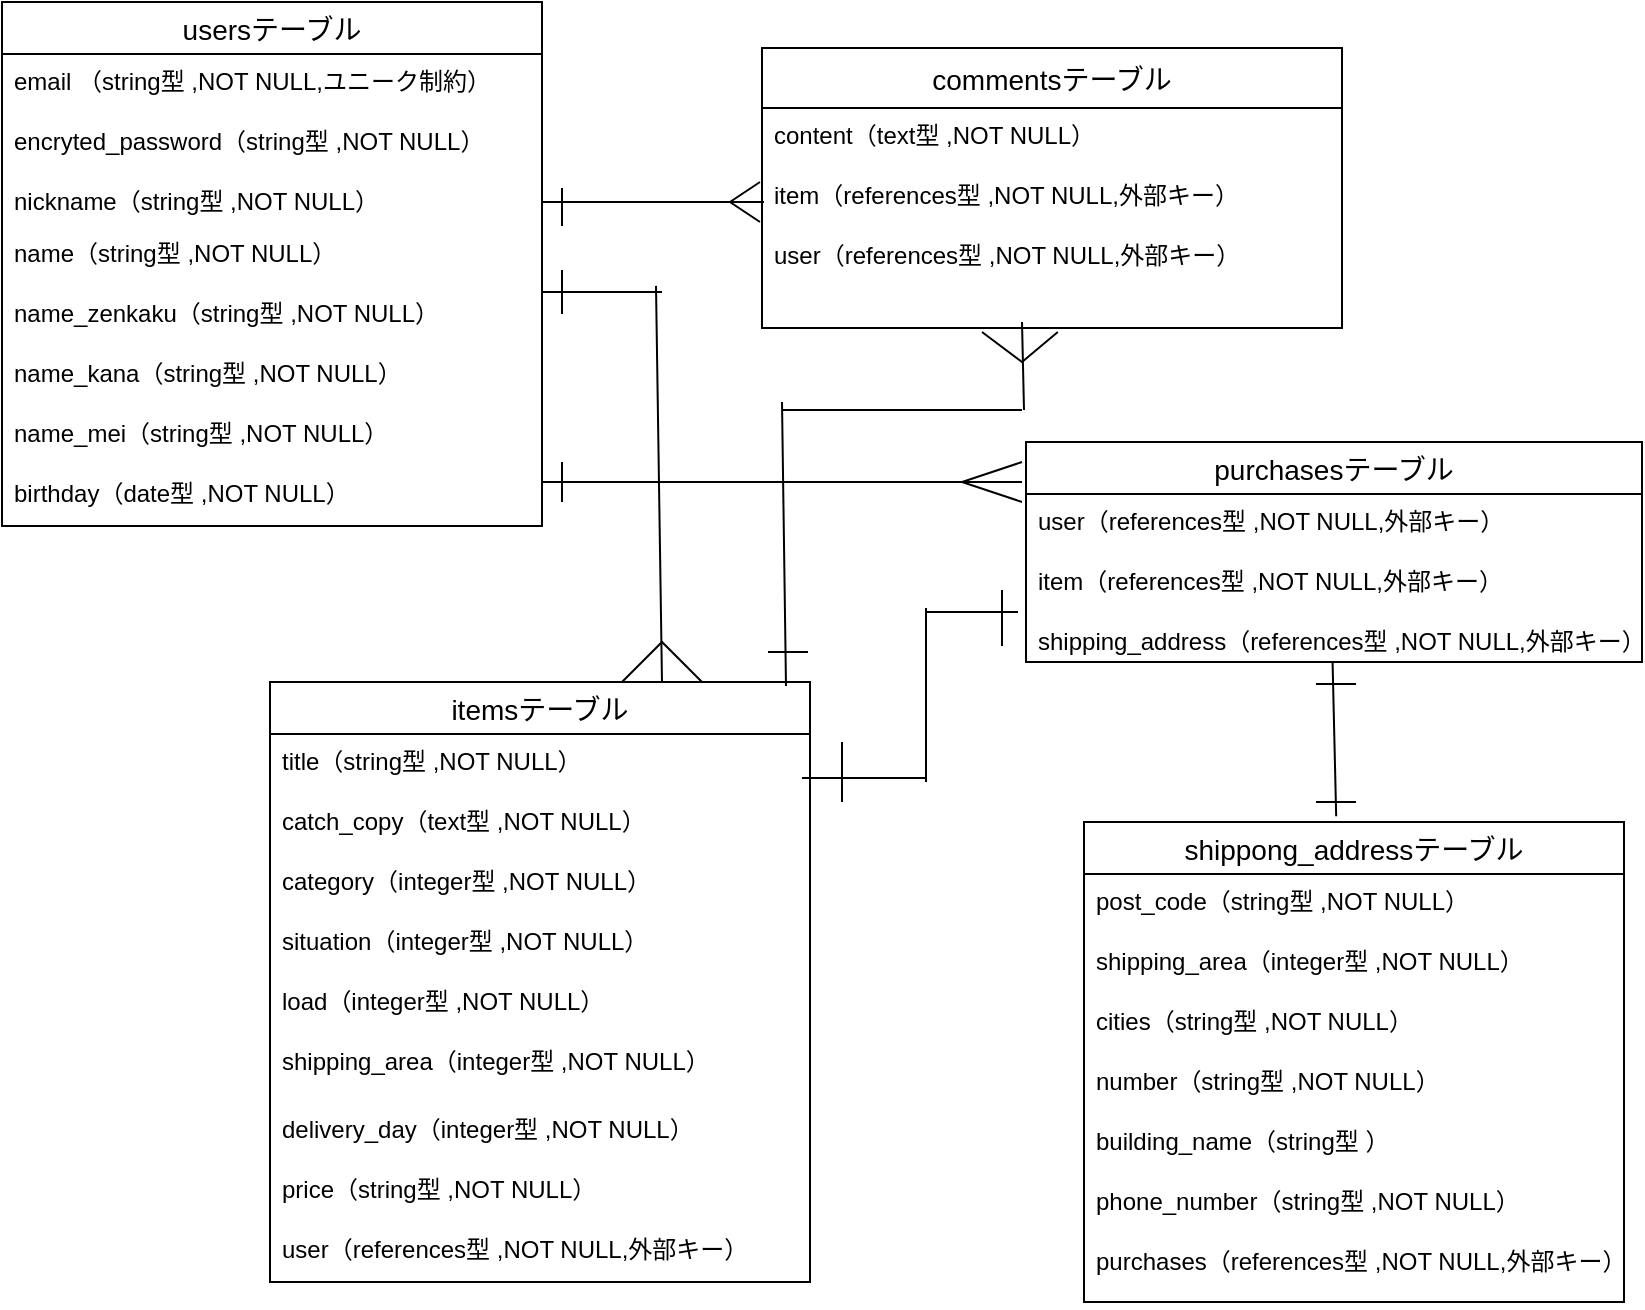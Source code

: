 <mxfile>
    <diagram id="Vmbb9CAIXXp_auGmzeyJ" name="ページ1">
        <mxGraphModel dx="475" dy="472" grid="1" gridSize="10" guides="1" tooltips="1" connect="1" arrows="1" fold="1" page="1" pageScale="1" pageWidth="827" pageHeight="1169" math="0" shadow="0">
            <root>
                <mxCell id="0"/>
                <mxCell id="1" parent="0"/>
                <mxCell id="2" value="usersテーブル" style="swimlane;fontStyle=0;childLayout=stackLayout;horizontal=1;startSize=26;horizontalStack=0;resizeParent=1;resizeParentMax=0;resizeLast=0;collapsible=1;marginBottom=0;align=center;fontSize=14;" parent="1" vertex="1">
                    <mxGeometry x="10" y="20" width="270" height="262" as="geometry">
                        <mxRectangle x="10" y="20" width="70" height="30" as="alternateBounds"/>
                    </mxGeometry>
                </mxCell>
                <mxCell id="3" value="email （string型 ,NOT NULL,ユニーク制約）" style="text;strokeColor=none;fillColor=none;spacingLeft=4;spacingRight=4;overflow=hidden;rotatable=0;points=[[0,0.5],[1,0.5]];portConstraint=eastwest;fontSize=12;" parent="2" vertex="1">
                    <mxGeometry y="26" width="270" height="30" as="geometry"/>
                </mxCell>
                <mxCell id="4" value="encryted_password（string型 ,NOT NULL）" style="text;strokeColor=none;fillColor=none;spacingLeft=4;spacingRight=4;overflow=hidden;rotatable=0;points=[[0,0.5],[1,0.5]];portConstraint=eastwest;fontSize=12;" parent="2" vertex="1">
                    <mxGeometry y="56" width="270" height="30" as="geometry"/>
                </mxCell>
                <mxCell id="5" value="nickname（string型 ,NOT NULL）&#10;" style="text;spacingLeft=4;spacingRight=4;overflow=hidden;rotatable=0;points=[[0,0.5],[1,0.5]];portConstraint=eastwest;fontSize=12;" parent="2" vertex="1">
                    <mxGeometry y="86" width="270" height="26" as="geometry"/>
                </mxCell>
                <mxCell id="15" value="name（string型 ,NOT NULL）" style="text;strokeColor=none;fillColor=none;spacingLeft=4;spacingRight=4;overflow=hidden;rotatable=0;points=[[0,0.5],[1,0.5]];portConstraint=eastwest;fontSize=12;" parent="2" vertex="1">
                    <mxGeometry y="112" width="270" height="30" as="geometry"/>
                </mxCell>
                <mxCell id="16" value="name_zenkaku（string型 ,NOT NULL）&#10;" style="text;strokeColor=none;fillColor=none;spacingLeft=4;spacingRight=4;overflow=hidden;rotatable=0;points=[[0,0.5],[1,0.5]];portConstraint=eastwest;fontSize=12;" parent="2" vertex="1">
                    <mxGeometry y="142" width="270" height="30" as="geometry"/>
                </mxCell>
                <mxCell id="94" value="name_kana（string型 ,NOT NULL）" style="text;strokeColor=none;fillColor=none;spacingLeft=4;spacingRight=4;overflow=hidden;rotatable=0;points=[[0,0.5],[1,0.5]];portConstraint=eastwest;fontSize=12;" parent="2" vertex="1">
                    <mxGeometry y="172" width="270" height="30" as="geometry"/>
                </mxCell>
                <mxCell id="95" value="name_mei（string型 ,NOT NULL）" style="text;strokeColor=none;fillColor=none;spacingLeft=4;spacingRight=4;overflow=hidden;rotatable=0;points=[[0,0.5],[1,0.5]];portConstraint=eastwest;fontSize=12;" parent="2" vertex="1">
                    <mxGeometry y="202" width="270" height="30" as="geometry"/>
                </mxCell>
                <mxCell id="19" value="birthday（date型 ,NOT NULL）" style="text;strokeColor=none;fillColor=none;spacingLeft=4;spacingRight=4;overflow=hidden;rotatable=0;points=[[0,0.5],[1,0.5]];portConstraint=eastwest;fontSize=12;" parent="2" vertex="1">
                    <mxGeometry y="232" width="270" height="30" as="geometry"/>
                </mxCell>
                <mxCell id="24" value="itemsテーブル" style="swimlane;fontStyle=0;childLayout=stackLayout;horizontal=1;startSize=26;horizontalStack=0;resizeParent=1;resizeParentMax=0;resizeLast=0;collapsible=1;marginBottom=0;align=center;fontSize=14;" parent="1" vertex="1">
                    <mxGeometry x="144" y="360" width="270" height="300" as="geometry"/>
                </mxCell>
                <mxCell id="25" value="title（string型 ,NOT NULL）" style="text;strokeColor=none;fillColor=none;spacingLeft=4;spacingRight=4;overflow=hidden;rotatable=0;points=[[0,0.5],[1,0.5]];portConstraint=eastwest;fontSize=12;" parent="24" vertex="1">
                    <mxGeometry y="26" width="270" height="30" as="geometry"/>
                </mxCell>
                <mxCell id="26" value="catch_copy（text型 ,NOT NULL）" style="text;strokeColor=none;fillColor=none;spacingLeft=4;spacingRight=4;overflow=hidden;rotatable=0;points=[[0,0.5],[1,0.5]];portConstraint=eastwest;fontSize=12;" parent="24" vertex="1">
                    <mxGeometry y="56" width="270" height="30" as="geometry"/>
                </mxCell>
                <mxCell id="31" value="category（integer型 ,NOT NULL）" style="text;strokeColor=none;fillColor=none;spacingLeft=4;spacingRight=4;overflow=hidden;rotatable=0;points=[[0,0.5],[1,0.5]];portConstraint=eastwest;fontSize=12;" parent="24" vertex="1">
                    <mxGeometry y="86" width="270" height="30" as="geometry"/>
                </mxCell>
                <mxCell id="117" value="situation（integer型 ,NOT NULL）" style="text;strokeColor=none;fillColor=none;spacingLeft=4;spacingRight=4;overflow=hidden;rotatable=0;points=[[0,0.5],[1,0.5]];portConstraint=eastwest;fontSize=12;" vertex="1" parent="24">
                    <mxGeometry y="116" width="270" height="30" as="geometry"/>
                </mxCell>
                <mxCell id="32" value="load（integer型 ,NOT NULL）" style="text;strokeColor=none;fillColor=none;spacingLeft=4;spacingRight=4;overflow=hidden;rotatable=0;points=[[0,0.5],[1,0.5]];portConstraint=eastwest;fontSize=12;" parent="24" vertex="1">
                    <mxGeometry y="146" width="270" height="30" as="geometry"/>
                </mxCell>
                <mxCell id="33" value="shipping_area（integer型 ,NOT NULL）" style="text;strokeColor=none;fillColor=none;spacingLeft=4;spacingRight=4;overflow=hidden;rotatable=0;points=[[0,0.5],[1,0.5]];portConstraint=eastwest;fontSize=12;" parent="24" vertex="1">
                    <mxGeometry y="176" width="270" height="34" as="geometry"/>
                </mxCell>
                <mxCell id="34" value="delivery_day（integer型 ,NOT NULL）" style="text;strokeColor=none;fillColor=none;spacingLeft=4;spacingRight=4;overflow=hidden;rotatable=0;points=[[0,0.5],[1,0.5]];portConstraint=eastwest;fontSize=12;" parent="24" vertex="1">
                    <mxGeometry y="210" width="270" height="30" as="geometry"/>
                </mxCell>
                <mxCell id="35" value="price（string型 ,NOT NULL）" style="text;strokeColor=none;fillColor=none;spacingLeft=4;spacingRight=4;overflow=hidden;rotatable=0;points=[[0,0.5],[1,0.5]];portConstraint=eastwest;fontSize=12;" parent="24" vertex="1">
                    <mxGeometry y="240" width="270" height="30" as="geometry"/>
                </mxCell>
                <mxCell id="36" value="user（references型 ,NOT NULL,外部キー）" style="text;strokeColor=none;fillColor=none;spacingLeft=4;spacingRight=4;overflow=hidden;rotatable=0;points=[[0,0.5],[1,0.5]];portConstraint=eastwest;fontSize=12;" parent="24" vertex="1">
                    <mxGeometry y="270" width="270" height="30" as="geometry"/>
                </mxCell>
                <mxCell id="37" value="commentsテーブル" style="swimlane;fontStyle=0;childLayout=stackLayout;horizontal=1;startSize=30;horizontalStack=0;resizeParent=1;resizeParentMax=0;resizeLast=0;collapsible=1;marginBottom=0;align=center;fontSize=14;" parent="1" vertex="1">
                    <mxGeometry x="390" y="43" width="290" height="140" as="geometry"/>
                </mxCell>
                <mxCell id="38" value="content（text型 ,NOT NULL）" style="text;strokeColor=none;fillColor=none;spacingLeft=4;spacingRight=4;overflow=hidden;rotatable=0;points=[[0,0.5],[1,0.5]];portConstraint=eastwest;fontSize=12;" parent="37" vertex="1">
                    <mxGeometry y="30" width="290" height="30" as="geometry"/>
                </mxCell>
                <mxCell id="39" value="item（references型 ,NOT NULL,外部キー）" style="text;strokeColor=none;fillColor=none;spacingLeft=4;spacingRight=4;overflow=hidden;rotatable=0;points=[[0,0.5],[1,0.5]];portConstraint=eastwest;fontSize=12;" parent="37" vertex="1">
                    <mxGeometry y="60" width="290" height="30" as="geometry"/>
                </mxCell>
                <mxCell id="40" value="user（references型 ,NOT NULL,外部キー）" style="text;strokeColor=none;fillColor=none;spacingLeft=4;spacingRight=4;overflow=hidden;rotatable=0;points=[[0,0.5],[1,0.5]];portConstraint=eastwest;fontSize=12;" parent="37" vertex="1">
                    <mxGeometry y="90" width="290" height="50" as="geometry"/>
                </mxCell>
                <mxCell id="114" value="" style="endArrow=none;html=1;rounded=0;entryX=0.51;entryY=1.04;entryDx=0;entryDy=0;entryPerimeter=0;" edge="1" parent="37" target="40">
                    <mxGeometry relative="1" as="geometry">
                        <mxPoint x="110" y="142" as="sourcePoint"/>
                        <mxPoint x="170" y="157" as="targetPoint"/>
                        <Array as="points">
                            <mxPoint x="130" y="157"/>
                        </Array>
                    </mxGeometry>
                </mxCell>
                <mxCell id="41" value="" style="line;strokeWidth=1;rotatable=0;dashed=0;labelPosition=right;align=left;verticalAlign=middle;spacingTop=0;spacingLeft=6;points=[];portConstraint=eastwest;" parent="1" vertex="1">
                    <mxGeometry x="280" y="35" width="111" height="170" as="geometry"/>
                </mxCell>
                <mxCell id="56" value="" style="line;strokeWidth=1;rotatable=0;dashed=0;labelPosition=right;align=left;verticalAlign=middle;spacingTop=0;spacingLeft=6;points=[];portConstraint=eastwest;" parent="1" vertex="1">
                    <mxGeometry x="280" y="80" width="60" height="170" as="geometry"/>
                </mxCell>
                <mxCell id="64" value="" style="endArrow=none;html=1;rounded=0;" parent="1" edge="1">
                    <mxGeometry relative="1" as="geometry">
                        <mxPoint x="290" y="132" as="sourcePoint"/>
                        <mxPoint x="290" y="113" as="targetPoint"/>
                    </mxGeometry>
                </mxCell>
                <mxCell id="65" value="" style="endArrow=none;html=1;rounded=0;" parent="1" edge="1">
                    <mxGeometry relative="1" as="geometry">
                        <mxPoint x="290" y="176" as="sourcePoint"/>
                        <mxPoint x="290" y="154" as="targetPoint"/>
                    </mxGeometry>
                </mxCell>
                <mxCell id="66" value="" style="line;strokeWidth=1;rotatable=0;dashed=0;labelPosition=right;align=left;verticalAlign=middle;spacingTop=0;spacingLeft=6;points=[];portConstraint=eastwest;" parent="1" vertex="1">
                    <mxGeometry x="590" y="190" height="170" as="geometry"/>
                </mxCell>
                <mxCell id="69" value="" style="line;strokeWidth=1;rotatable=0;dashed=0;labelPosition=right;align=left;verticalAlign=middle;spacingTop=0;spacingLeft=6;points=[];portConstraint=eastwest;" parent="1" vertex="1">
                    <mxGeometry x="410" y="403" width="62" height="10" as="geometry"/>
                </mxCell>
                <mxCell id="72" value="shippong_addressテーブル" style="swimlane;fontStyle=0;childLayout=stackLayout;horizontal=1;startSize=26;horizontalStack=0;resizeParent=1;resizeParentMax=0;resizeLast=0;collapsible=1;marginBottom=0;align=center;fontSize=14;" parent="1" vertex="1">
                    <mxGeometry x="551" y="430" width="270" height="240" as="geometry"/>
                </mxCell>
                <mxCell id="73" value="post_code（string型 ,NOT NULL）" style="text;strokeColor=none;fillColor=none;spacingLeft=4;spacingRight=4;overflow=hidden;rotatable=0;points=[[0,0.5],[1,0.5]];portConstraint=eastwest;fontSize=12;" parent="72" vertex="1">
                    <mxGeometry y="26" width="270" height="30" as="geometry"/>
                </mxCell>
                <mxCell id="74" value="shipping_area（integer型 ,NOT NULL）" style="text;strokeColor=none;fillColor=none;spacingLeft=4;spacingRight=4;overflow=hidden;rotatable=0;points=[[0,0.5],[1,0.5]];portConstraint=eastwest;fontSize=12;" parent="72" vertex="1">
                    <mxGeometry y="56" width="270" height="30" as="geometry"/>
                </mxCell>
                <mxCell id="75" value="cities（string型 ,NOT NULL）" style="text;strokeColor=none;fillColor=none;spacingLeft=4;spacingRight=4;overflow=hidden;rotatable=0;points=[[0,0.5],[1,0.5]];portConstraint=eastwest;fontSize=12;" parent="72" vertex="1">
                    <mxGeometry y="86" width="270" height="30" as="geometry"/>
                </mxCell>
                <mxCell id="77" value="number（string型 ,NOT NULL）" style="text;strokeColor=none;fillColor=none;spacingLeft=4;spacingRight=4;overflow=hidden;rotatable=0;points=[[0,0.5],[1,0.5]];portConstraint=eastwest;fontSize=12;" parent="72" vertex="1">
                    <mxGeometry y="116" width="270" height="30" as="geometry"/>
                </mxCell>
                <mxCell id="76" value="building_name（string型 ）" style="text;strokeColor=none;fillColor=none;spacingLeft=4;spacingRight=4;overflow=hidden;rotatable=0;points=[[0,0.5],[1,0.5]];portConstraint=eastwest;fontSize=12;" parent="72" vertex="1">
                    <mxGeometry y="146" width="270" height="30" as="geometry"/>
                </mxCell>
                <mxCell id="79" value="phone_number（string型 ,NOT NULL）" style="text;strokeColor=none;fillColor=none;spacingLeft=4;spacingRight=4;overflow=hidden;rotatable=0;points=[[0,0.5],[1,0.5]];portConstraint=eastwest;fontSize=12;" parent="72" vertex="1">
                    <mxGeometry y="176" width="270" height="30" as="geometry"/>
                </mxCell>
                <mxCell id="78" value="purchases（references型 ,NOT NULL,外部キー）" style="text;strokeColor=none;fillColor=none;spacingLeft=4;spacingRight=4;overflow=hidden;rotatable=0;points=[[0,0.5],[1,0.5]];portConstraint=eastwest;fontSize=12;" parent="72" vertex="1">
                    <mxGeometry y="206" width="270" height="34" as="geometry"/>
                </mxCell>
                <mxCell id="80" value="" style="endArrow=none;html=1;rounded=0;entryX=0.95;entryY=0.482;entryDx=0;entryDy=0;entryPerimeter=0;" parent="1" edge="1" target="56">
                    <mxGeometry relative="1" as="geometry">
                        <mxPoint x="340" y="360" as="sourcePoint"/>
                        <mxPoint x="340" y="170" as="targetPoint"/>
                    </mxGeometry>
                </mxCell>
                <mxCell id="84" value="" style="endArrow=none;html=1;rounded=0;" parent="1" edge="1">
                    <mxGeometry relative="1" as="geometry">
                        <mxPoint x="430" y="390" as="sourcePoint"/>
                        <mxPoint x="430" y="420" as="targetPoint"/>
                    </mxGeometry>
                </mxCell>
                <mxCell id="85" value="" style="endArrow=none;html=1;rounded=0;" parent="1" edge="1">
                    <mxGeometry relative="1" as="geometry">
                        <mxPoint x="510" y="314" as="sourcePoint"/>
                        <mxPoint x="510" y="342" as="targetPoint"/>
                    </mxGeometry>
                </mxCell>
                <mxCell id="86" value="" style="endArrow=none;html=1;rounded=0;entryX=0.75;entryY=0;entryDx=0;entryDy=0;exitX=0.8;exitY=0;exitDx=0;exitDy=0;exitPerimeter=0;" parent="1" source="24" target="24" edge="1">
                    <mxGeometry relative="1" as="geometry">
                        <mxPoint x="390" y="360" as="sourcePoint"/>
                        <mxPoint x="367.1" y="360" as="targetPoint"/>
                        <Array as="points">
                            <mxPoint x="340" y="340"/>
                            <mxPoint x="320" y="360"/>
                        </Array>
                    </mxGeometry>
                </mxCell>
                <mxCell id="91" value="&lt;span style=&quot;color: rgba(0, 0, 0, 0); font-family: monospace; font-size: 0px; text-align: start;&quot;&gt;%3CmxGraphModel%3E%3Croot%3E%3CmxCell%20id%3D%220%22%2F%3E%3CmxCell%20id%3D%221%22%20parent%3D%220%22%2F%3E%3CmxCell%20id%3D%222%22%20value%3D%22%22%20style%3D%22endArrow%3Dnone%3Bhtml%3D1%3Brounded%3D0%3B%22%20edge%3D%221%22%20parent%3D%221%22%3E%3CmxGeometry%20relative%3D%221%22%20as%3D%22geometry%22%3E%3CmxPoint%20x%3D%22290%22%20y%3D%22175.5%22%20as%3D%22sourcePoint%22%2F%3E%3CmxPoint%20x%3D%22290%22%20y%3D%22154%22%20as%3D%22targetPoint%22%2F%3E%3C%2FmxGeometry%3E%3C%2FmxCell%3E%3C%2Froot%3E%3C%2FmxGraphModel%3E&lt;/span&gt;" style="text;html=1;align=center;verticalAlign=middle;resizable=0;points=[];autosize=1;strokeColor=none;fillColor=none;" parent="1" vertex="1">
                    <mxGeometry x="670" y="195" width="20" height="30" as="geometry"/>
                </mxCell>
                <mxCell id="96" value="purchasesテーブル" style="swimlane;fontStyle=0;childLayout=stackLayout;horizontal=1;startSize=26;horizontalStack=0;resizeParent=1;resizeParentMax=0;resizeLast=0;collapsible=1;marginBottom=0;align=center;fontSize=14;" vertex="1" parent="1">
                    <mxGeometry x="522" y="240" width="308" height="110" as="geometry"/>
                </mxCell>
                <mxCell id="97" value="user（references型 ,NOT NULL,外部キー）" style="text;strokeColor=none;fillColor=none;spacingLeft=4;spacingRight=4;overflow=hidden;rotatable=0;points=[[0,0.5],[1,0.5]];portConstraint=eastwest;fontSize=12;" vertex="1" parent="96">
                    <mxGeometry y="26" width="308" height="30" as="geometry"/>
                </mxCell>
                <mxCell id="98" value="item（references型 ,NOT NULL,外部キー）" style="text;strokeColor=none;fillColor=none;spacingLeft=4;spacingRight=4;overflow=hidden;rotatable=0;points=[[0,0.5],[1,0.5]];portConstraint=eastwest;fontSize=12;" vertex="1" parent="96">
                    <mxGeometry y="56" width="308" height="30" as="geometry"/>
                </mxCell>
                <mxCell id="99" value="shipping_address（references型 ,NOT NULL,外部キー）" style="text;strokeColor=none;fillColor=none;spacingLeft=4;spacingRight=4;overflow=hidden;rotatable=0;points=[[0,0.5],[1,0.5]];portConstraint=eastwest;fontSize=12;" vertex="1" parent="96">
                    <mxGeometry y="86" width="308" height="24" as="geometry"/>
                </mxCell>
                <mxCell id="100" value="" style="endArrow=none;html=1;rounded=0;startArrow=none;exitX=0;exitY=0.3;exitDx=0;exitDy=0;exitPerimeter=0;" edge="1" parent="1" source="101">
                    <mxGeometry relative="1" as="geometry">
                        <mxPoint x="470" y="320" as="sourcePoint"/>
                        <mxPoint x="472" y="410" as="targetPoint"/>
                    </mxGeometry>
                </mxCell>
                <mxCell id="101" value="" style="line;strokeWidth=1;rotatable=0;dashed=0;labelPosition=right;align=left;verticalAlign=middle;spacingTop=0;spacingLeft=6;points=[];portConstraint=eastwest;" vertex="1" parent="1">
                    <mxGeometry x="472" y="320" width="46" height="10" as="geometry"/>
                </mxCell>
                <mxCell id="105" value="" style="endArrow=none;html=1;rounded=0;exitX=0.467;exitY=-0.012;exitDx=0;exitDy=0;exitPerimeter=0;" edge="1" parent="1" source="72">
                    <mxGeometry relative="1" as="geometry">
                        <mxPoint x="680" y="410" as="sourcePoint"/>
                        <mxPoint x="675.29" y="350" as="targetPoint"/>
                    </mxGeometry>
                </mxCell>
                <mxCell id="107" value="" style="endArrow=none;html=1;rounded=0;" edge="1" parent="1">
                    <mxGeometry relative="1" as="geometry">
                        <mxPoint x="687" y="420" as="sourcePoint"/>
                        <mxPoint x="667" y="420" as="targetPoint"/>
                    </mxGeometry>
                </mxCell>
                <mxCell id="108" value="" style="endArrow=none;html=1;rounded=0;" edge="1" parent="1">
                    <mxGeometry relative="1" as="geometry">
                        <mxPoint x="687" y="361" as="sourcePoint"/>
                        <mxPoint x="667" y="361" as="targetPoint"/>
                    </mxGeometry>
                </mxCell>
                <mxCell id="109" value="" style="endArrow=none;html=1;rounded=0;" edge="1" parent="1">
                    <mxGeometry relative="1" as="geometry">
                        <mxPoint x="280" y="260" as="sourcePoint"/>
                        <mxPoint x="520" y="260" as="targetPoint"/>
                    </mxGeometry>
                </mxCell>
                <mxCell id="110" value="" style="endArrow=none;html=1;rounded=0;" edge="1" parent="1">
                    <mxGeometry relative="1" as="geometry">
                        <mxPoint x="520" y="250" as="sourcePoint"/>
                        <mxPoint x="520" y="270" as="targetPoint"/>
                        <Array as="points">
                            <mxPoint x="490" y="260"/>
                        </Array>
                    </mxGeometry>
                </mxCell>
                <mxCell id="111" value="" style="endArrow=none;html=1;rounded=0;" edge="1" parent="1">
                    <mxGeometry relative="1" as="geometry">
                        <mxPoint x="290" y="250" as="sourcePoint"/>
                        <mxPoint x="290" y="270" as="targetPoint"/>
                    </mxGeometry>
                </mxCell>
                <mxCell id="92" value="" style="endArrow=none;html=1;rounded=0;" parent="1" edge="1">
                    <mxGeometry relative="1" as="geometry">
                        <mxPoint x="389" y="110" as="sourcePoint"/>
                        <mxPoint x="389" y="130" as="targetPoint"/>
                        <Array as="points">
                            <mxPoint x="374" y="120"/>
                        </Array>
                    </mxGeometry>
                </mxCell>
                <mxCell id="112" value="" style="endArrow=none;html=1;rounded=0;entryX=1;entryY=0;entryDx=0;entryDy=0;" edge="1" parent="1">
                    <mxGeometry relative="1" as="geometry">
                        <mxPoint x="400" y="220" as="sourcePoint"/>
                        <mxPoint x="402" y="362" as="targetPoint"/>
                    </mxGeometry>
                </mxCell>
                <mxCell id="113" value="" style="endArrow=none;html=1;rounded=0;" edge="1" parent="1">
                    <mxGeometry relative="1" as="geometry">
                        <mxPoint x="393" y="345" as="sourcePoint"/>
                        <mxPoint x="413" y="345" as="targetPoint"/>
                    </mxGeometry>
                </mxCell>
                <mxCell id="115" value="" style="endArrow=none;html=1;rounded=0;" edge="1" parent="1">
                    <mxGeometry relative="1" as="geometry">
                        <mxPoint x="400" y="224" as="sourcePoint"/>
                        <mxPoint x="520" y="224" as="targetPoint"/>
                    </mxGeometry>
                </mxCell>
                <mxCell id="116" value="" style="endArrow=none;html=1;rounded=0;startArrow=none;" edge="1" parent="1">
                    <mxGeometry relative="1" as="geometry">
                        <mxPoint x="520" y="180" as="sourcePoint"/>
                        <mxPoint x="521" y="224" as="targetPoint"/>
                    </mxGeometry>
                </mxCell>
            </root>
        </mxGraphModel>
    </diagram>
</mxfile>